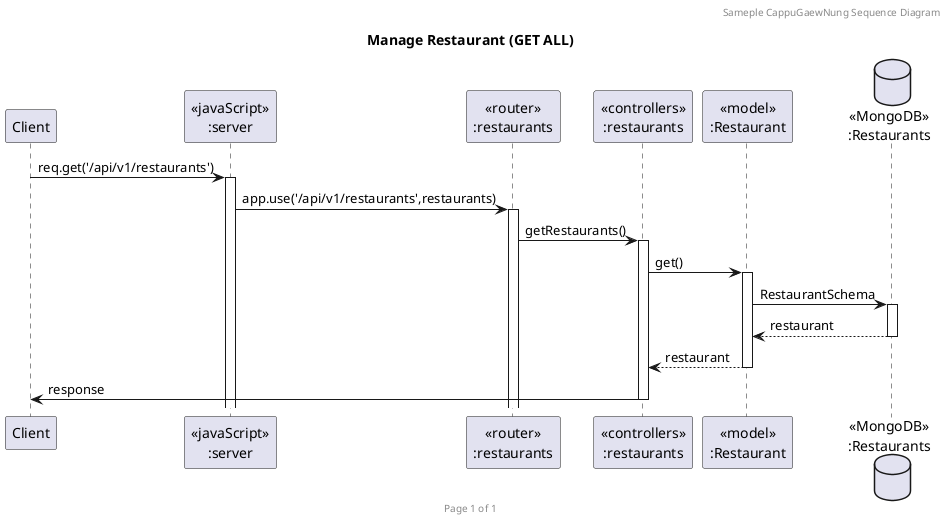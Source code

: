 @startuml Manage Restaurant (GET ALL)

header Sameple CappuGaewNung Sequence Diagram
footer Page %page% of %lastpage%
title "Manage Restaurant (GET ALL)"

participant "Client" as client
participant "<<javaScript>>\n:server" as server
participant "<<router>>\n:restaurants" as routerRestaurants
participant "<<controllers>>\n:restaurants" as controllersRestaurants
participant "<<model>>\n:Restaurant" as modelRestaurant
database "<<MongoDB>>\n:Restaurants" as RestaurantsDatabase

client->server ++:req.get('/api/v1/restaurants')
server->routerRestaurants ++:app.use('/api/v1/restaurants',restaurants)
routerRestaurants -> controllersRestaurants ++:getRestaurants()
controllersRestaurants->modelRestaurant ++:get()
modelRestaurant ->RestaurantsDatabase ++: RestaurantSchema
RestaurantsDatabase --> modelRestaurant --: restaurant
controllersRestaurants <-- modelRestaurant --:restaurant
controllersRestaurants->client --:response

@enduml
